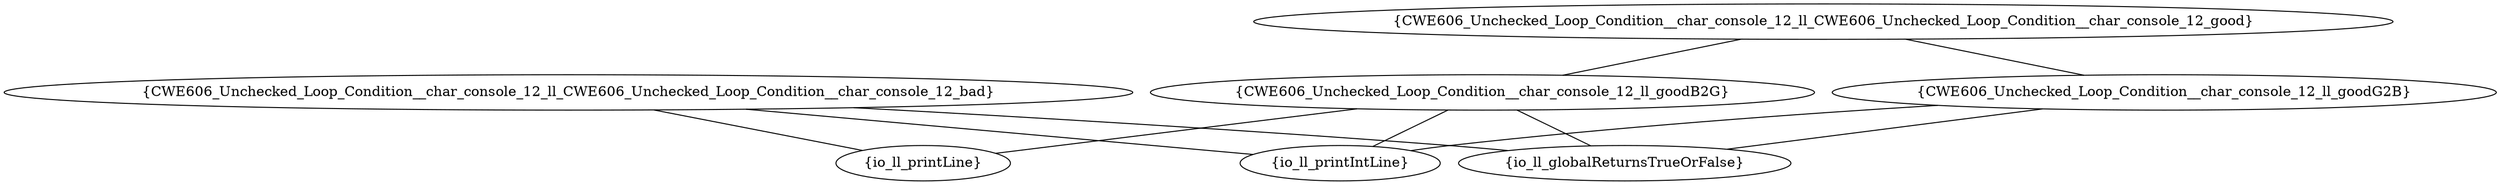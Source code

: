 graph "cg graph" {
CWE606_Unchecked_Loop_Condition__char_console_12_ll_goodB2G [label="{CWE606_Unchecked_Loop_Condition__char_console_12_ll_goodB2G}"];
io_ll_globalReturnsTrueOrFalse [label="{io_ll_globalReturnsTrueOrFalse}"];
io_ll_printLine [label="{io_ll_printLine}"];
io_ll_printIntLine [label="{io_ll_printIntLine}"];
CWE606_Unchecked_Loop_Condition__char_console_12_ll_CWE606_Unchecked_Loop_Condition__char_console_12_bad [label="{CWE606_Unchecked_Loop_Condition__char_console_12_ll_CWE606_Unchecked_Loop_Condition__char_console_12_bad}"];
CWE606_Unchecked_Loop_Condition__char_console_12_ll_CWE606_Unchecked_Loop_Condition__char_console_12_good [label="{CWE606_Unchecked_Loop_Condition__char_console_12_ll_CWE606_Unchecked_Loop_Condition__char_console_12_good}"];
CWE606_Unchecked_Loop_Condition__char_console_12_ll_goodG2B [label="{CWE606_Unchecked_Loop_Condition__char_console_12_ll_goodG2B}"];
CWE606_Unchecked_Loop_Condition__char_console_12_ll_goodB2G -- io_ll_globalReturnsTrueOrFalse;
CWE606_Unchecked_Loop_Condition__char_console_12_ll_goodB2G -- io_ll_printLine;
CWE606_Unchecked_Loop_Condition__char_console_12_ll_goodB2G -- io_ll_printIntLine;
CWE606_Unchecked_Loop_Condition__char_console_12_ll_CWE606_Unchecked_Loop_Condition__char_console_12_bad -- io_ll_globalReturnsTrueOrFalse;
CWE606_Unchecked_Loop_Condition__char_console_12_ll_CWE606_Unchecked_Loop_Condition__char_console_12_bad -- io_ll_printLine;
CWE606_Unchecked_Loop_Condition__char_console_12_ll_CWE606_Unchecked_Loop_Condition__char_console_12_bad -- io_ll_printIntLine;
CWE606_Unchecked_Loop_Condition__char_console_12_ll_CWE606_Unchecked_Loop_Condition__char_console_12_good -- CWE606_Unchecked_Loop_Condition__char_console_12_ll_goodB2G;
CWE606_Unchecked_Loop_Condition__char_console_12_ll_CWE606_Unchecked_Loop_Condition__char_console_12_good -- CWE606_Unchecked_Loop_Condition__char_console_12_ll_goodG2B;
CWE606_Unchecked_Loop_Condition__char_console_12_ll_goodG2B -- io_ll_globalReturnsTrueOrFalse;
CWE606_Unchecked_Loop_Condition__char_console_12_ll_goodG2B -- io_ll_printIntLine;
}
